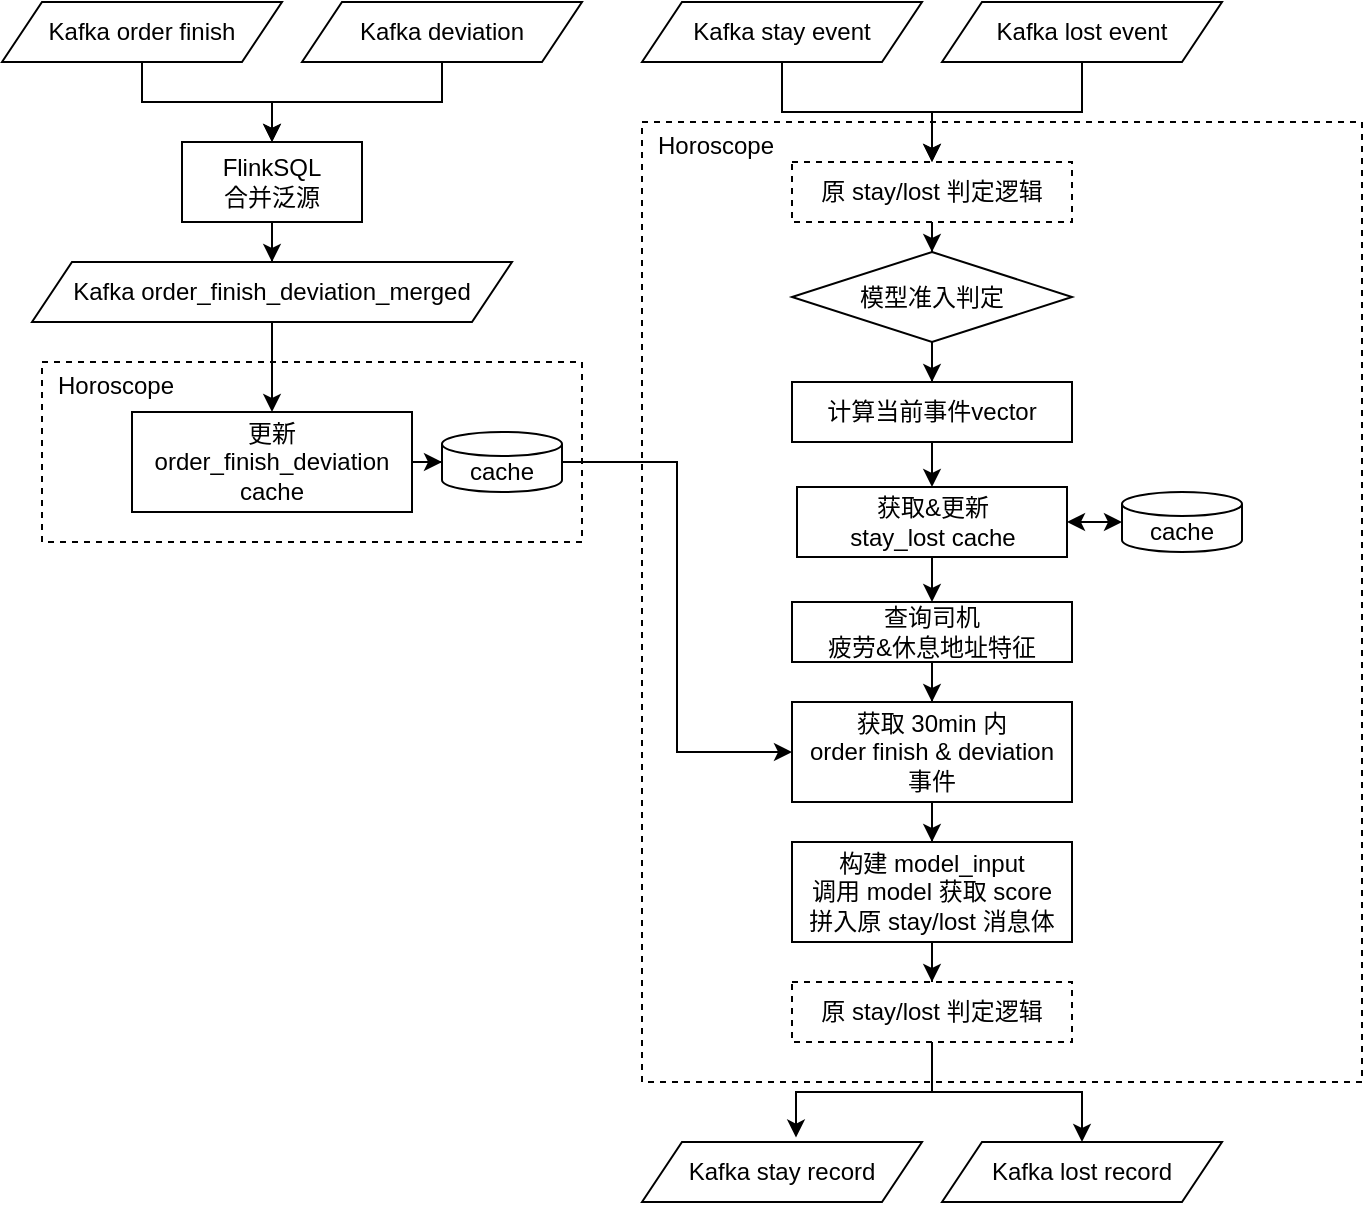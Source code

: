 <mxfile version="20.8.3" type="github">
  <diagram id="-cqAoxw0gFniNL42qwO6" name="第 1 页">
    <mxGraphModel dx="1062" dy="571" grid="1" gridSize="10" guides="1" tooltips="1" connect="1" arrows="1" fold="1" page="1" pageScale="1" pageWidth="827" pageHeight="1169" math="0" shadow="0">
      <root>
        <mxCell id="0" />
        <mxCell id="1" parent="0" />
        <mxCell id="Z6rENUYXtdgrrpRDWMGs-18" value="Horoscope" style="rounded=0;whiteSpace=wrap;html=1;dashed=1;align=left;horizontal=1;verticalAlign=top;spacingLeft=6;spacingTop=-2;" vertex="1" parent="1">
          <mxGeometry x="350" y="130" width="360" height="480" as="geometry" />
        </mxCell>
        <mxCell id="Z6rENUYXtdgrrpRDWMGs-6" value="Horoscope" style="rounded=0;whiteSpace=wrap;html=1;dashed=1;align=left;horizontal=1;verticalAlign=top;spacingLeft=6;spacingTop=-2;" vertex="1" parent="1">
          <mxGeometry x="50" y="250" width="270" height="90" as="geometry" />
        </mxCell>
        <mxCell id="Z6rENUYXtdgrrpRDWMGs-4" style="edgeStyle=orthogonalEdgeStyle;rounded=0;orthogonalLoop=1;jettySize=auto;html=1;entryX=0.5;entryY=0;entryDx=0;entryDy=0;" edge="1" parent="1" source="Yr_SVXGNbOVtQMpUjmmr-1" target="Yr_SVXGNbOVtQMpUjmmr-6">
          <mxGeometry relative="1" as="geometry" />
        </mxCell>
        <mxCell id="Yr_SVXGNbOVtQMpUjmmr-1" value="Kafka order finish" style="shape=parallelogram;perimeter=parallelogramPerimeter;whiteSpace=wrap;html=1;fixedSize=1;" parent="1" vertex="1">
          <mxGeometry x="30" y="70" width="140" height="30" as="geometry" />
        </mxCell>
        <mxCell id="Z6rENUYXtdgrrpRDWMGs-47" style="edgeStyle=orthogonalEdgeStyle;rounded=0;orthogonalLoop=1;jettySize=auto;html=1;entryX=0.5;entryY=0;entryDx=0;entryDy=0;" edge="1" parent="1" source="Yr_SVXGNbOVtQMpUjmmr-6" target="Z6rENUYXtdgrrpRDWMGs-2">
          <mxGeometry relative="1" as="geometry" />
        </mxCell>
        <mxCell id="Yr_SVXGNbOVtQMpUjmmr-6" value="FlinkSQL&lt;br&gt;合并泛源" style="rounded=0;whiteSpace=wrap;html=1;" parent="1" vertex="1">
          <mxGeometry x="120" y="140" width="90" height="40" as="geometry" />
        </mxCell>
        <mxCell id="Z6rENUYXtdgrrpRDWMGs-3" style="edgeStyle=orthogonalEdgeStyle;rounded=0;orthogonalLoop=1;jettySize=auto;html=1;entryX=0.5;entryY=0;entryDx=0;entryDy=0;" edge="1" parent="1" source="Z6rENUYXtdgrrpRDWMGs-1" target="Yr_SVXGNbOVtQMpUjmmr-6">
          <mxGeometry relative="1" as="geometry" />
        </mxCell>
        <mxCell id="Z6rENUYXtdgrrpRDWMGs-1" value="Kafka deviation" style="shape=parallelogram;perimeter=parallelogramPerimeter;whiteSpace=wrap;html=1;fixedSize=1;" vertex="1" parent="1">
          <mxGeometry x="180" y="70" width="140" height="30" as="geometry" />
        </mxCell>
        <mxCell id="Z6rENUYXtdgrrpRDWMGs-14" style="edgeStyle=orthogonalEdgeStyle;rounded=0;orthogonalLoop=1;jettySize=auto;html=1;entryX=0.5;entryY=0;entryDx=0;entryDy=0;" edge="1" parent="1" source="Z6rENUYXtdgrrpRDWMGs-2" target="Z6rENUYXtdgrrpRDWMGs-7">
          <mxGeometry relative="1" as="geometry" />
        </mxCell>
        <mxCell id="Z6rENUYXtdgrrpRDWMGs-2" value="Kafka order_finish_deviation_merged" style="shape=parallelogram;perimeter=parallelogramPerimeter;whiteSpace=wrap;html=1;fixedSize=1;" vertex="1" parent="1">
          <mxGeometry x="45" y="200" width="240" height="30" as="geometry" />
        </mxCell>
        <mxCell id="Z6rENUYXtdgrrpRDWMGs-13" style="edgeStyle=orthogonalEdgeStyle;rounded=0;orthogonalLoop=1;jettySize=auto;html=1;entryX=0;entryY=0.5;entryDx=0;entryDy=0;entryPerimeter=0;" edge="1" parent="1" source="Z6rENUYXtdgrrpRDWMGs-7" target="Z6rENUYXtdgrrpRDWMGs-8">
          <mxGeometry relative="1" as="geometry" />
        </mxCell>
        <mxCell id="Z6rENUYXtdgrrpRDWMGs-7" value="更新 &lt;br&gt;order_finish_deviation cache" style="rounded=0;whiteSpace=wrap;html=1;" vertex="1" parent="1">
          <mxGeometry x="95" y="275" width="140" height="50" as="geometry" />
        </mxCell>
        <mxCell id="Z6rENUYXtdgrrpRDWMGs-37" style="edgeStyle=orthogonalEdgeStyle;rounded=0;orthogonalLoop=1;jettySize=auto;html=1;entryX=0;entryY=0.5;entryDx=0;entryDy=0;" edge="1" parent="1" source="Z6rENUYXtdgrrpRDWMGs-8" target="Z6rENUYXtdgrrpRDWMGs-35">
          <mxGeometry relative="1" as="geometry" />
        </mxCell>
        <mxCell id="Z6rENUYXtdgrrpRDWMGs-8" value="cache" style="shape=cylinder3;whiteSpace=wrap;html=1;boundedLbl=1;backgroundOutline=1;size=6;" vertex="1" parent="1">
          <mxGeometry x="250" y="285" width="60" height="30" as="geometry" />
        </mxCell>
        <mxCell id="Z6rENUYXtdgrrpRDWMGs-22" style="edgeStyle=orthogonalEdgeStyle;rounded=0;orthogonalLoop=1;jettySize=auto;html=1;entryX=0.5;entryY=0;entryDx=0;entryDy=0;" edge="1" parent="1" source="Z6rENUYXtdgrrpRDWMGs-15" target="Z6rENUYXtdgrrpRDWMGs-20">
          <mxGeometry relative="1" as="geometry" />
        </mxCell>
        <mxCell id="Z6rENUYXtdgrrpRDWMGs-15" value="Kafka stay event" style="shape=parallelogram;perimeter=parallelogramPerimeter;whiteSpace=wrap;html=1;fixedSize=1;" vertex="1" parent="1">
          <mxGeometry x="350" y="70" width="140" height="30" as="geometry" />
        </mxCell>
        <mxCell id="Z6rENUYXtdgrrpRDWMGs-21" style="edgeStyle=orthogonalEdgeStyle;rounded=0;orthogonalLoop=1;jettySize=auto;html=1;entryX=0.5;entryY=0;entryDx=0;entryDy=0;" edge="1" parent="1" source="Z6rENUYXtdgrrpRDWMGs-17" target="Z6rENUYXtdgrrpRDWMGs-20">
          <mxGeometry relative="1" as="geometry" />
        </mxCell>
        <mxCell id="Z6rENUYXtdgrrpRDWMGs-17" value="Kafka lost event" style="shape=parallelogram;perimeter=parallelogramPerimeter;whiteSpace=wrap;html=1;fixedSize=1;" vertex="1" parent="1">
          <mxGeometry x="500" y="70" width="140" height="30" as="geometry" />
        </mxCell>
        <mxCell id="Z6rENUYXtdgrrpRDWMGs-25" style="edgeStyle=orthogonalEdgeStyle;rounded=0;orthogonalLoop=1;jettySize=auto;html=1;entryX=0.5;entryY=0;entryDx=0;entryDy=0;" edge="1" parent="1" source="Z6rENUYXtdgrrpRDWMGs-20" target="Z6rENUYXtdgrrpRDWMGs-24">
          <mxGeometry relative="1" as="geometry" />
        </mxCell>
        <mxCell id="Z6rENUYXtdgrrpRDWMGs-20" value="原 stay/lost 判定逻辑" style="rounded=0;whiteSpace=wrap;html=1;dashed=1;" vertex="1" parent="1">
          <mxGeometry x="425" y="150" width="140" height="30" as="geometry" />
        </mxCell>
        <mxCell id="Z6rENUYXtdgrrpRDWMGs-31" style="edgeStyle=orthogonalEdgeStyle;rounded=0;orthogonalLoop=1;jettySize=auto;html=1;entryX=0.5;entryY=0;entryDx=0;entryDy=0;" edge="1" parent="1" source="Z6rENUYXtdgrrpRDWMGs-23" target="Z6rENUYXtdgrrpRDWMGs-27">
          <mxGeometry relative="1" as="geometry" />
        </mxCell>
        <mxCell id="Z6rENUYXtdgrrpRDWMGs-23" value="计算当前事件vector" style="rounded=0;whiteSpace=wrap;html=1;" vertex="1" parent="1">
          <mxGeometry x="425" y="260" width="140" height="30" as="geometry" />
        </mxCell>
        <mxCell id="Z6rENUYXtdgrrpRDWMGs-26" style="edgeStyle=orthogonalEdgeStyle;rounded=0;orthogonalLoop=1;jettySize=auto;html=1;entryX=0.5;entryY=0;entryDx=0;entryDy=0;" edge="1" parent="1" source="Z6rENUYXtdgrrpRDWMGs-24" target="Z6rENUYXtdgrrpRDWMGs-23">
          <mxGeometry relative="1" as="geometry" />
        </mxCell>
        <mxCell id="Z6rENUYXtdgrrpRDWMGs-24" value="模型准入判定" style="rhombus;whiteSpace=wrap;html=1;strokeColor=default;" vertex="1" parent="1">
          <mxGeometry x="425" y="195" width="140" height="45" as="geometry" />
        </mxCell>
        <mxCell id="Z6rENUYXtdgrrpRDWMGs-34" style="edgeStyle=orthogonalEdgeStyle;rounded=0;orthogonalLoop=1;jettySize=auto;html=1;entryX=0.5;entryY=0;entryDx=0;entryDy=0;" edge="1" parent="1" source="Z6rENUYXtdgrrpRDWMGs-27" target="Z6rENUYXtdgrrpRDWMGs-33">
          <mxGeometry relative="1" as="geometry" />
        </mxCell>
        <mxCell id="Z6rENUYXtdgrrpRDWMGs-27" value="获取&amp;amp;更新 &lt;br&gt;stay_lost cache" style="rounded=0;whiteSpace=wrap;html=1;" vertex="1" parent="1">
          <mxGeometry x="427.5" y="312.5" width="135" height="35" as="geometry" />
        </mxCell>
        <mxCell id="Z6rENUYXtdgrrpRDWMGs-28" value="cache" style="shape=cylinder3;whiteSpace=wrap;html=1;boundedLbl=1;backgroundOutline=1;size=6;" vertex="1" parent="1">
          <mxGeometry x="590" y="315" width="60" height="30" as="geometry" />
        </mxCell>
        <mxCell id="Z6rENUYXtdgrrpRDWMGs-32" value="" style="endArrow=classic;startArrow=classic;html=1;rounded=0;entryX=0;entryY=0.5;entryDx=0;entryDy=0;entryPerimeter=0;exitX=1;exitY=0.5;exitDx=0;exitDy=0;" edge="1" parent="1" source="Z6rENUYXtdgrrpRDWMGs-27" target="Z6rENUYXtdgrrpRDWMGs-28">
          <mxGeometry width="50" height="50" relative="1" as="geometry">
            <mxPoint x="530" y="410" as="sourcePoint" />
            <mxPoint x="580" y="360" as="targetPoint" />
          </mxGeometry>
        </mxCell>
        <mxCell id="Z6rENUYXtdgrrpRDWMGs-38" style="edgeStyle=orthogonalEdgeStyle;rounded=0;orthogonalLoop=1;jettySize=auto;html=1;entryX=0.5;entryY=0;entryDx=0;entryDy=0;" edge="1" parent="1" source="Z6rENUYXtdgrrpRDWMGs-33" target="Z6rENUYXtdgrrpRDWMGs-35">
          <mxGeometry relative="1" as="geometry" />
        </mxCell>
        <mxCell id="Z6rENUYXtdgrrpRDWMGs-33" value="查询司机 &lt;br&gt;疲劳&amp;amp;休息地址特征" style="rounded=0;whiteSpace=wrap;html=1;" vertex="1" parent="1">
          <mxGeometry x="425" y="370" width="140" height="30" as="geometry" />
        </mxCell>
        <mxCell id="Z6rENUYXtdgrrpRDWMGs-40" style="edgeStyle=orthogonalEdgeStyle;rounded=0;orthogonalLoop=1;jettySize=auto;html=1;entryX=0.5;entryY=0;entryDx=0;entryDy=0;" edge="1" parent="1" source="Z6rENUYXtdgrrpRDWMGs-35" target="Z6rENUYXtdgrrpRDWMGs-39">
          <mxGeometry relative="1" as="geometry" />
        </mxCell>
        <mxCell id="Z6rENUYXtdgrrpRDWMGs-35" value="获取 30min 内&lt;br&gt;order finish &amp;amp; deviation&lt;br&gt;事件" style="rounded=0;whiteSpace=wrap;html=1;" vertex="1" parent="1">
          <mxGeometry x="425" y="420" width="140" height="50" as="geometry" />
        </mxCell>
        <mxCell id="Z6rENUYXtdgrrpRDWMGs-42" style="edgeStyle=orthogonalEdgeStyle;rounded=0;orthogonalLoop=1;jettySize=auto;html=1;entryX=0.5;entryY=0;entryDx=0;entryDy=0;" edge="1" parent="1" source="Z6rENUYXtdgrrpRDWMGs-39" target="Z6rENUYXtdgrrpRDWMGs-41">
          <mxGeometry relative="1" as="geometry" />
        </mxCell>
        <mxCell id="Z6rENUYXtdgrrpRDWMGs-39" value="构建 model_input&lt;br&gt;调用 model 获取 score&lt;br&gt;拼入原 stay/lost 消息体" style="rounded=0;whiteSpace=wrap;html=1;" vertex="1" parent="1">
          <mxGeometry x="425" y="490" width="140" height="50" as="geometry" />
        </mxCell>
        <mxCell id="Z6rENUYXtdgrrpRDWMGs-45" style="edgeStyle=orthogonalEdgeStyle;rounded=0;orthogonalLoop=1;jettySize=auto;html=1;entryX=0.55;entryY=-0.074;entryDx=0;entryDy=0;entryPerimeter=0;" edge="1" parent="1" source="Z6rENUYXtdgrrpRDWMGs-41" target="Z6rENUYXtdgrrpRDWMGs-43">
          <mxGeometry relative="1" as="geometry" />
        </mxCell>
        <mxCell id="Z6rENUYXtdgrrpRDWMGs-46" style="edgeStyle=orthogonalEdgeStyle;rounded=0;orthogonalLoop=1;jettySize=auto;html=1;entryX=0.5;entryY=0;entryDx=0;entryDy=0;" edge="1" parent="1" source="Z6rENUYXtdgrrpRDWMGs-41" target="Z6rENUYXtdgrrpRDWMGs-44">
          <mxGeometry relative="1" as="geometry" />
        </mxCell>
        <mxCell id="Z6rENUYXtdgrrpRDWMGs-41" value="原 stay/lost 判定逻辑" style="rounded=0;whiteSpace=wrap;html=1;dashed=1;" vertex="1" parent="1">
          <mxGeometry x="425" y="560" width="140" height="30" as="geometry" />
        </mxCell>
        <mxCell id="Z6rENUYXtdgrrpRDWMGs-43" value="Kafka stay record" style="shape=parallelogram;perimeter=parallelogramPerimeter;whiteSpace=wrap;html=1;fixedSize=1;" vertex="1" parent="1">
          <mxGeometry x="350" y="640" width="140" height="30" as="geometry" />
        </mxCell>
        <mxCell id="Z6rENUYXtdgrrpRDWMGs-44" value="Kafka lost record" style="shape=parallelogram;perimeter=parallelogramPerimeter;whiteSpace=wrap;html=1;fixedSize=1;" vertex="1" parent="1">
          <mxGeometry x="500" y="640" width="140" height="30" as="geometry" />
        </mxCell>
      </root>
    </mxGraphModel>
  </diagram>
</mxfile>
